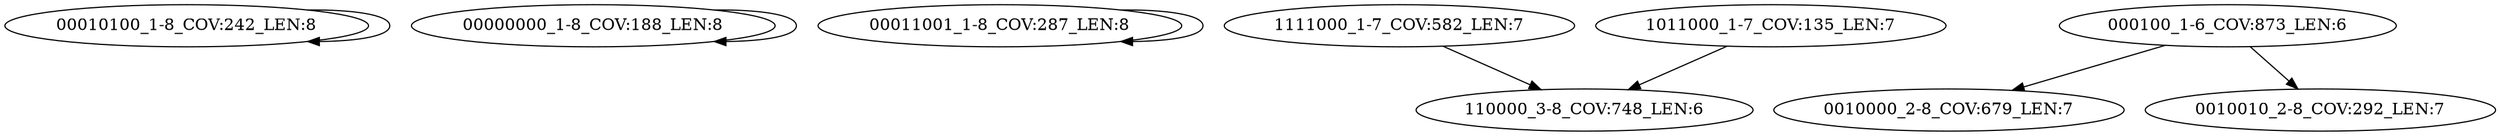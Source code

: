 digraph G {
    "00010100_1-8_COV:242_LEN:8" -> "00010100_1-8_COV:242_LEN:8";
    "00000000_1-8_COV:188_LEN:8" -> "00000000_1-8_COV:188_LEN:8";
    "00011001_1-8_COV:287_LEN:8" -> "00011001_1-8_COV:287_LEN:8";
    "1111000_1-7_COV:582_LEN:7" -> "110000_3-8_COV:748_LEN:6";
    "1011000_1-7_COV:135_LEN:7" -> "110000_3-8_COV:748_LEN:6";
    "000100_1-6_COV:873_LEN:6" -> "0010000_2-8_COV:679_LEN:7";
    "000100_1-6_COV:873_LEN:6" -> "0010010_2-8_COV:292_LEN:7";
}
